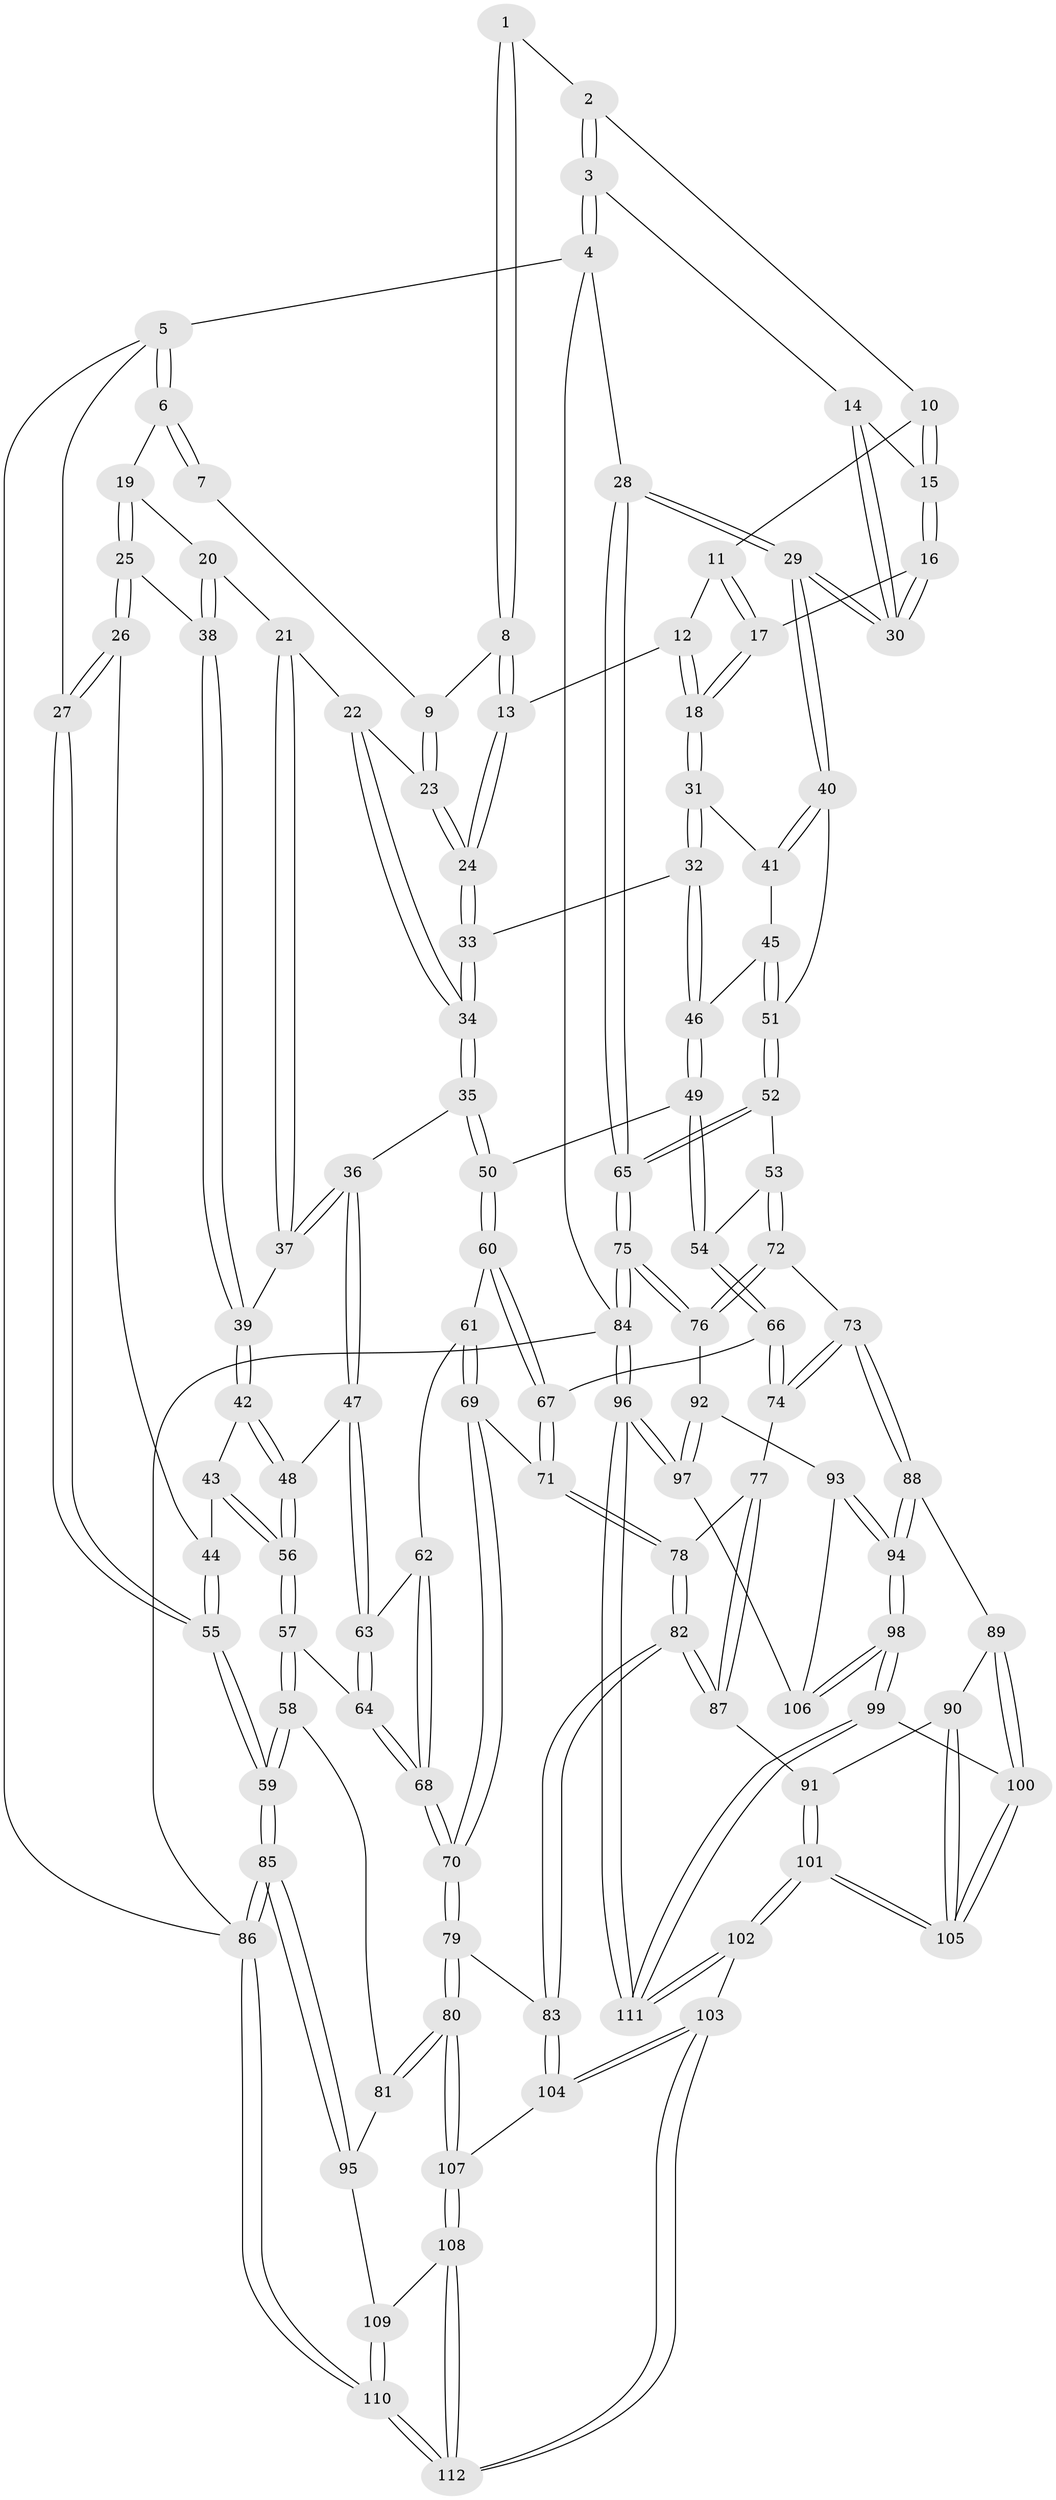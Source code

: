 // coarse degree distribution, {4: 0.2564102564102564, 3: 0.11538461538461539, 6: 0.2692307692307692, 8: 0.01282051282051282, 5: 0.3333333333333333, 7: 0.01282051282051282}
// Generated by graph-tools (version 1.1) at 2025/05/03/04/25 22:05:04]
// undirected, 112 vertices, 277 edges
graph export_dot {
graph [start="1"]
  node [color=gray90,style=filled];
  1 [pos="+0.613360944399783+0"];
  2 [pos="+0.9297169456821245+0"];
  3 [pos="+1+0"];
  4 [pos="+1+0"];
  5 [pos="+0+0"];
  6 [pos="+0+0"];
  7 [pos="+0.4733109410851484+0"];
  8 [pos="+0.5909908492678658+0.05721507529187951"];
  9 [pos="+0.43759501918696325+0.09946654082780512"];
  10 [pos="+0.8288055722266103+0"];
  11 [pos="+0.8100846099902417+0.030532615994979893"];
  12 [pos="+0.7833256354513187+0.06484964868698513"];
  13 [pos="+0.6466762904800987+0.1471025248847818"];
  14 [pos="+0.9656043342947432+0.09854854003371169"];
  15 [pos="+0.9170125660688351+0.16898741958983676"];
  16 [pos="+0.9087758203289936+0.2071617281384164"];
  17 [pos="+0.8807947505677779+0.20755229944408798"];
  18 [pos="+0.8088404538269455+0.2335795856761164"];
  19 [pos="+0.08069314730130976+0"];
  20 [pos="+0.305454676302312+0.13031503356852317"];
  21 [pos="+0.37631885662044523+0.14116123638816824"];
  22 [pos="+0.37958637220378255+0.14122939953438893"];
  23 [pos="+0.41661813936063297+0.1226474420387131"];
  24 [pos="+0.6357225598797697+0.23361360445186535"];
  25 [pos="+0.10677877027696285+0.23742039742301957"];
  26 [pos="+0.08785982852497479+0.29482987643232356"];
  27 [pos="+0+0.19723456854519536"];
  28 [pos="+1+0.4024102731632559"];
  29 [pos="+1+0.382619787543763"];
  30 [pos="+0.9939811193809353+0.26637677277349386"];
  31 [pos="+0.7704368856467393+0.2721078751167786"];
  32 [pos="+0.6451638356274488+0.2661696489242479"];
  33 [pos="+0.640719737454778+0.26324370656140794"];
  34 [pos="+0.4987264171933182+0.3343839629814317"];
  35 [pos="+0.4936262556617329+0.34193271143710197"];
  36 [pos="+0.39227318437379305+0.38300833140689816"];
  37 [pos="+0.36885900819345535+0.3288866483964027"];
  38 [pos="+0.27316012176564014+0.20891595943206023"];
  39 [pos="+0.27242996079013365+0.21593821729635043"];
  40 [pos="+0.8713213911889921+0.390687371241763"];
  41 [pos="+0.7847510866645918+0.2905688840483177"];
  42 [pos="+0.22445376240475504+0.34139205181890897"];
  43 [pos="+0.1573572222236931+0.3694563470841566"];
  44 [pos="+0.12238626536267366+0.35811968174312797"];
  45 [pos="+0.7429341493813968+0.4237376763616201"];
  46 [pos="+0.6650839277890116+0.356395702927881"];
  47 [pos="+0.3727396707146765+0.40150715596087233"];
  48 [pos="+0.3555390838133082+0.401112084151844"];
  49 [pos="+0.6308646542951416+0.5013433508238193"];
  50 [pos="+0.5579416368972439+0.5081950129560203"];
  51 [pos="+0.7910793653071184+0.4760434433055367"];
  52 [pos="+0.763595323511465+0.5586103867567479"];
  53 [pos="+0.7549496847171814+0.5700412115716132"];
  54 [pos="+0.6823869390472121+0.5302796437475089"];
  55 [pos="+0+0.5918721097877953"];
  56 [pos="+0.20557737640011095+0.5327403506084936"];
  57 [pos="+0.19985214099290008+0.5962879192035393"];
  58 [pos="+0.10486445283149828+0.6709588822710981"];
  59 [pos="+0+0.6775244229370666"];
  60 [pos="+0.5025329775624136+0.571510235973298"];
  61 [pos="+0.44505714957815046+0.5716267848944743"];
  62 [pos="+0.4425942896224089+0.5710591937544398"];
  63 [pos="+0.4013486596360138+0.546133116181324"];
  64 [pos="+0.24104592366392308+0.5993730595996207"];
  65 [pos="+1+0.5058909680242945"];
  66 [pos="+0.5540102632804553+0.6507864597307609"];
  67 [pos="+0.5458105441879815+0.6463619516043447"];
  68 [pos="+0.3588612078905651+0.7061770652560615"];
  69 [pos="+0.4405693772678117+0.710482123267967"];
  70 [pos="+0.37356507380809606+0.756771881414021"];
  71 [pos="+0.49696355579991197+0.7129857182085158"];
  72 [pos="+0.7579301961152367+0.6683362944821556"];
  73 [pos="+0.7092546485475106+0.7244128657255439"];
  74 [pos="+0.6867489489432422+0.7244564412509993"];
  75 [pos="+1+0.6886678758808111"];
  76 [pos="+1+0.7296350854147767"];
  77 [pos="+0.6047396133670063+0.7757295709516605"];
  78 [pos="+0.5015382481131558+0.7404862889267281"];
  79 [pos="+0.3647589234219695+0.8037708028701481"];
  80 [pos="+0.2571973617679288+0.8392833338688506"];
  81 [pos="+0.21861366564222073+0.8022765834966383"];
  82 [pos="+0.45471233188117943+0.8541289540106597"];
  83 [pos="+0.45272930727573674+0.8547475290763221"];
  84 [pos="+1+1"];
  85 [pos="+0+0.7359715573371092"];
  86 [pos="+0+1"];
  87 [pos="+0.5305009756100549+0.8548298928612599"];
  88 [pos="+0.723204795939555+0.7847250805257018"];
  89 [pos="+0.6510245473858692+0.8884254599739547"];
  90 [pos="+0.6030785511405855+0.9044759097224399"];
  91 [pos="+0.5340254255710195+0.8585938876494864"];
  92 [pos="+0.9665363669500682+0.8078305552820173"];
  93 [pos="+0.893754734494753+0.8741752420211818"];
  94 [pos="+0.8096545431604077+0.9062630771706882"];
  95 [pos="+0.08021342676139846+0.9076751751476639"];
  96 [pos="+1+1"];
  97 [pos="+0.9718806100617974+0.9869381350752832"];
  98 [pos="+0.7978603904027703+0.958755701476187"];
  99 [pos="+0.7959523149568816+0.9655008601672803"];
  100 [pos="+0.6817790505276333+0.9474921952246192"];
  101 [pos="+0.561457442778599+1"];
  102 [pos="+0.5223621259270748+1"];
  103 [pos="+0.5193044357721076+1"];
  104 [pos="+0.4381171521520629+0.9699193451486553"];
  105 [pos="+0.6003884493799315+1"];
  106 [pos="+0.9542965169583808+0.9668842497435503"];
  107 [pos="+0.2414261860745738+0.9366061965278889"];
  108 [pos="+0.23055534035410433+0.9577960444304537"];
  109 [pos="+0.10594080239141043+0.9328056715282231"];
  110 [pos="+0+1"];
  111 [pos="+0.8212893838793659+1"];
  112 [pos="+0.22586839423153288+1"];
  1 -- 2;
  1 -- 8;
  1 -- 8;
  2 -- 3;
  2 -- 3;
  2 -- 10;
  3 -- 4;
  3 -- 4;
  3 -- 14;
  4 -- 5;
  4 -- 28;
  4 -- 84;
  5 -- 6;
  5 -- 6;
  5 -- 27;
  5 -- 86;
  6 -- 7;
  6 -- 7;
  6 -- 19;
  7 -- 9;
  8 -- 9;
  8 -- 13;
  8 -- 13;
  9 -- 23;
  9 -- 23;
  10 -- 11;
  10 -- 15;
  10 -- 15;
  11 -- 12;
  11 -- 17;
  11 -- 17;
  12 -- 13;
  12 -- 18;
  12 -- 18;
  13 -- 24;
  13 -- 24;
  14 -- 15;
  14 -- 30;
  14 -- 30;
  15 -- 16;
  15 -- 16;
  16 -- 17;
  16 -- 30;
  16 -- 30;
  17 -- 18;
  17 -- 18;
  18 -- 31;
  18 -- 31;
  19 -- 20;
  19 -- 25;
  19 -- 25;
  20 -- 21;
  20 -- 38;
  20 -- 38;
  21 -- 22;
  21 -- 37;
  21 -- 37;
  22 -- 23;
  22 -- 34;
  22 -- 34;
  23 -- 24;
  23 -- 24;
  24 -- 33;
  24 -- 33;
  25 -- 26;
  25 -- 26;
  25 -- 38;
  26 -- 27;
  26 -- 27;
  26 -- 44;
  27 -- 55;
  27 -- 55;
  28 -- 29;
  28 -- 29;
  28 -- 65;
  28 -- 65;
  29 -- 30;
  29 -- 30;
  29 -- 40;
  29 -- 40;
  31 -- 32;
  31 -- 32;
  31 -- 41;
  32 -- 33;
  32 -- 46;
  32 -- 46;
  33 -- 34;
  33 -- 34;
  34 -- 35;
  34 -- 35;
  35 -- 36;
  35 -- 50;
  35 -- 50;
  36 -- 37;
  36 -- 37;
  36 -- 47;
  36 -- 47;
  37 -- 39;
  38 -- 39;
  38 -- 39;
  39 -- 42;
  39 -- 42;
  40 -- 41;
  40 -- 41;
  40 -- 51;
  41 -- 45;
  42 -- 43;
  42 -- 48;
  42 -- 48;
  43 -- 44;
  43 -- 56;
  43 -- 56;
  44 -- 55;
  44 -- 55;
  45 -- 46;
  45 -- 51;
  45 -- 51;
  46 -- 49;
  46 -- 49;
  47 -- 48;
  47 -- 63;
  47 -- 63;
  48 -- 56;
  48 -- 56;
  49 -- 50;
  49 -- 54;
  49 -- 54;
  50 -- 60;
  50 -- 60;
  51 -- 52;
  51 -- 52;
  52 -- 53;
  52 -- 65;
  52 -- 65;
  53 -- 54;
  53 -- 72;
  53 -- 72;
  54 -- 66;
  54 -- 66;
  55 -- 59;
  55 -- 59;
  56 -- 57;
  56 -- 57;
  57 -- 58;
  57 -- 58;
  57 -- 64;
  58 -- 59;
  58 -- 59;
  58 -- 81;
  59 -- 85;
  59 -- 85;
  60 -- 61;
  60 -- 67;
  60 -- 67;
  61 -- 62;
  61 -- 69;
  61 -- 69;
  62 -- 63;
  62 -- 68;
  62 -- 68;
  63 -- 64;
  63 -- 64;
  64 -- 68;
  64 -- 68;
  65 -- 75;
  65 -- 75;
  66 -- 67;
  66 -- 74;
  66 -- 74;
  67 -- 71;
  67 -- 71;
  68 -- 70;
  68 -- 70;
  69 -- 70;
  69 -- 70;
  69 -- 71;
  70 -- 79;
  70 -- 79;
  71 -- 78;
  71 -- 78;
  72 -- 73;
  72 -- 76;
  72 -- 76;
  73 -- 74;
  73 -- 74;
  73 -- 88;
  73 -- 88;
  74 -- 77;
  75 -- 76;
  75 -- 76;
  75 -- 84;
  75 -- 84;
  76 -- 92;
  77 -- 78;
  77 -- 87;
  77 -- 87;
  78 -- 82;
  78 -- 82;
  79 -- 80;
  79 -- 80;
  79 -- 83;
  80 -- 81;
  80 -- 81;
  80 -- 107;
  80 -- 107;
  81 -- 95;
  82 -- 83;
  82 -- 83;
  82 -- 87;
  82 -- 87;
  83 -- 104;
  83 -- 104;
  84 -- 96;
  84 -- 96;
  84 -- 86;
  85 -- 86;
  85 -- 86;
  85 -- 95;
  85 -- 95;
  86 -- 110;
  86 -- 110;
  87 -- 91;
  88 -- 89;
  88 -- 94;
  88 -- 94;
  89 -- 90;
  89 -- 100;
  89 -- 100;
  90 -- 91;
  90 -- 105;
  90 -- 105;
  91 -- 101;
  91 -- 101;
  92 -- 93;
  92 -- 97;
  92 -- 97;
  93 -- 94;
  93 -- 94;
  93 -- 106;
  94 -- 98;
  94 -- 98;
  95 -- 109;
  96 -- 97;
  96 -- 97;
  96 -- 111;
  96 -- 111;
  97 -- 106;
  98 -- 99;
  98 -- 99;
  98 -- 106;
  98 -- 106;
  99 -- 100;
  99 -- 111;
  99 -- 111;
  100 -- 105;
  100 -- 105;
  101 -- 102;
  101 -- 102;
  101 -- 105;
  101 -- 105;
  102 -- 103;
  102 -- 111;
  102 -- 111;
  103 -- 104;
  103 -- 104;
  103 -- 112;
  103 -- 112;
  104 -- 107;
  107 -- 108;
  107 -- 108;
  108 -- 109;
  108 -- 112;
  108 -- 112;
  109 -- 110;
  109 -- 110;
  110 -- 112;
  110 -- 112;
}
